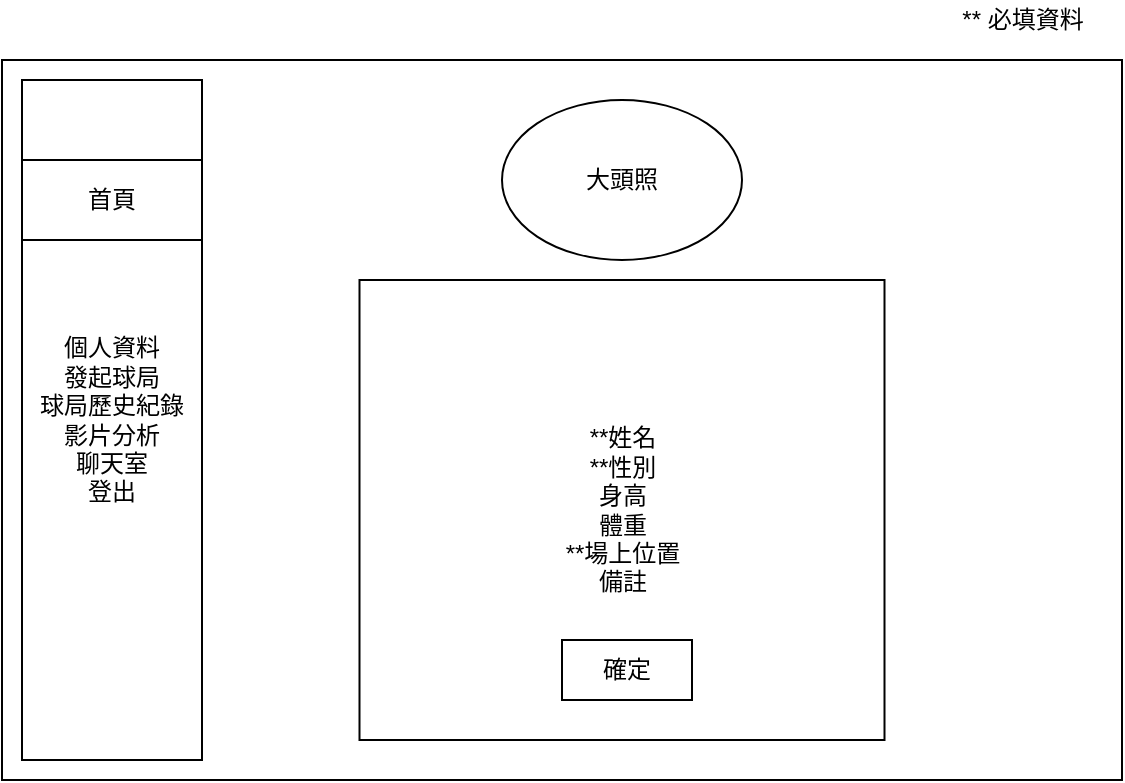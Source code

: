 <mxfile version="17.4.5" type="device"><diagram id="FQbsPnHoZ7AtgaYw8FfU" name="Page-1"><mxGraphModel dx="868" dy="394" grid="1" gridSize="10" guides="1" tooltips="1" connect="1" arrows="1" fold="1" page="1" pageScale="1" pageWidth="827" pageHeight="1169" math="0" shadow="0"><root><mxCell id="0"/><mxCell id="1" parent="0"/><mxCell id="AYW2JgbyYairnbCkMdQx-1" value="" style="rounded=0;whiteSpace=wrap;html=1;" parent="1" vertex="1"><mxGeometry x="80" y="120" width="560" height="360" as="geometry"/></mxCell><mxCell id="AYW2JgbyYairnbCkMdQx-2" value="大頭照" style="ellipse;whiteSpace=wrap;html=1;" parent="1" vertex="1"><mxGeometry x="330" y="140" width="120" height="80" as="geometry"/></mxCell><mxCell id="AYW2JgbyYairnbCkMdQx-3" value="個人資料&lt;br&gt;發起球局&lt;br&gt;球局歷史紀錄&lt;br&gt;影片分析&lt;br&gt;聊天室&lt;br&gt;登出" style="rounded=0;whiteSpace=wrap;html=1;" parent="1" vertex="1"><mxGeometry x="90" y="130" width="90" height="340" as="geometry"/></mxCell><mxCell id="AYW2JgbyYairnbCkMdQx-4" value="**姓名&lt;br&gt;**性別&lt;br&gt;身高&lt;br&gt;體重&lt;br&gt;**場上位置&lt;br&gt;備註" style="rounded=0;whiteSpace=wrap;html=1;" parent="1" vertex="1"><mxGeometry x="258.75" y="230" width="262.5" height="230" as="geometry"/></mxCell><mxCell id="AYW2JgbyYairnbCkMdQx-5" value="確定" style="rounded=0;whiteSpace=wrap;html=1;" parent="1" vertex="1"><mxGeometry x="360" y="410" width="65" height="30" as="geometry"/></mxCell><mxCell id="AYW2JgbyYairnbCkMdQx-6" value="** 必填資料" style="text;html=1;align=center;verticalAlign=middle;resizable=0;points=[];autosize=1;strokeColor=none;fillColor=none;" parent="1" vertex="1"><mxGeometry x="550" y="90" width="80" height="20" as="geometry"/></mxCell><mxCell id="oiLKv_G_g8rtjsEILKil-1" value="首頁" style="rounded=0;whiteSpace=wrap;html=1;" vertex="1" parent="1"><mxGeometry x="90" y="170" width="90" height="40" as="geometry"/></mxCell></root></mxGraphModel></diagram></mxfile>